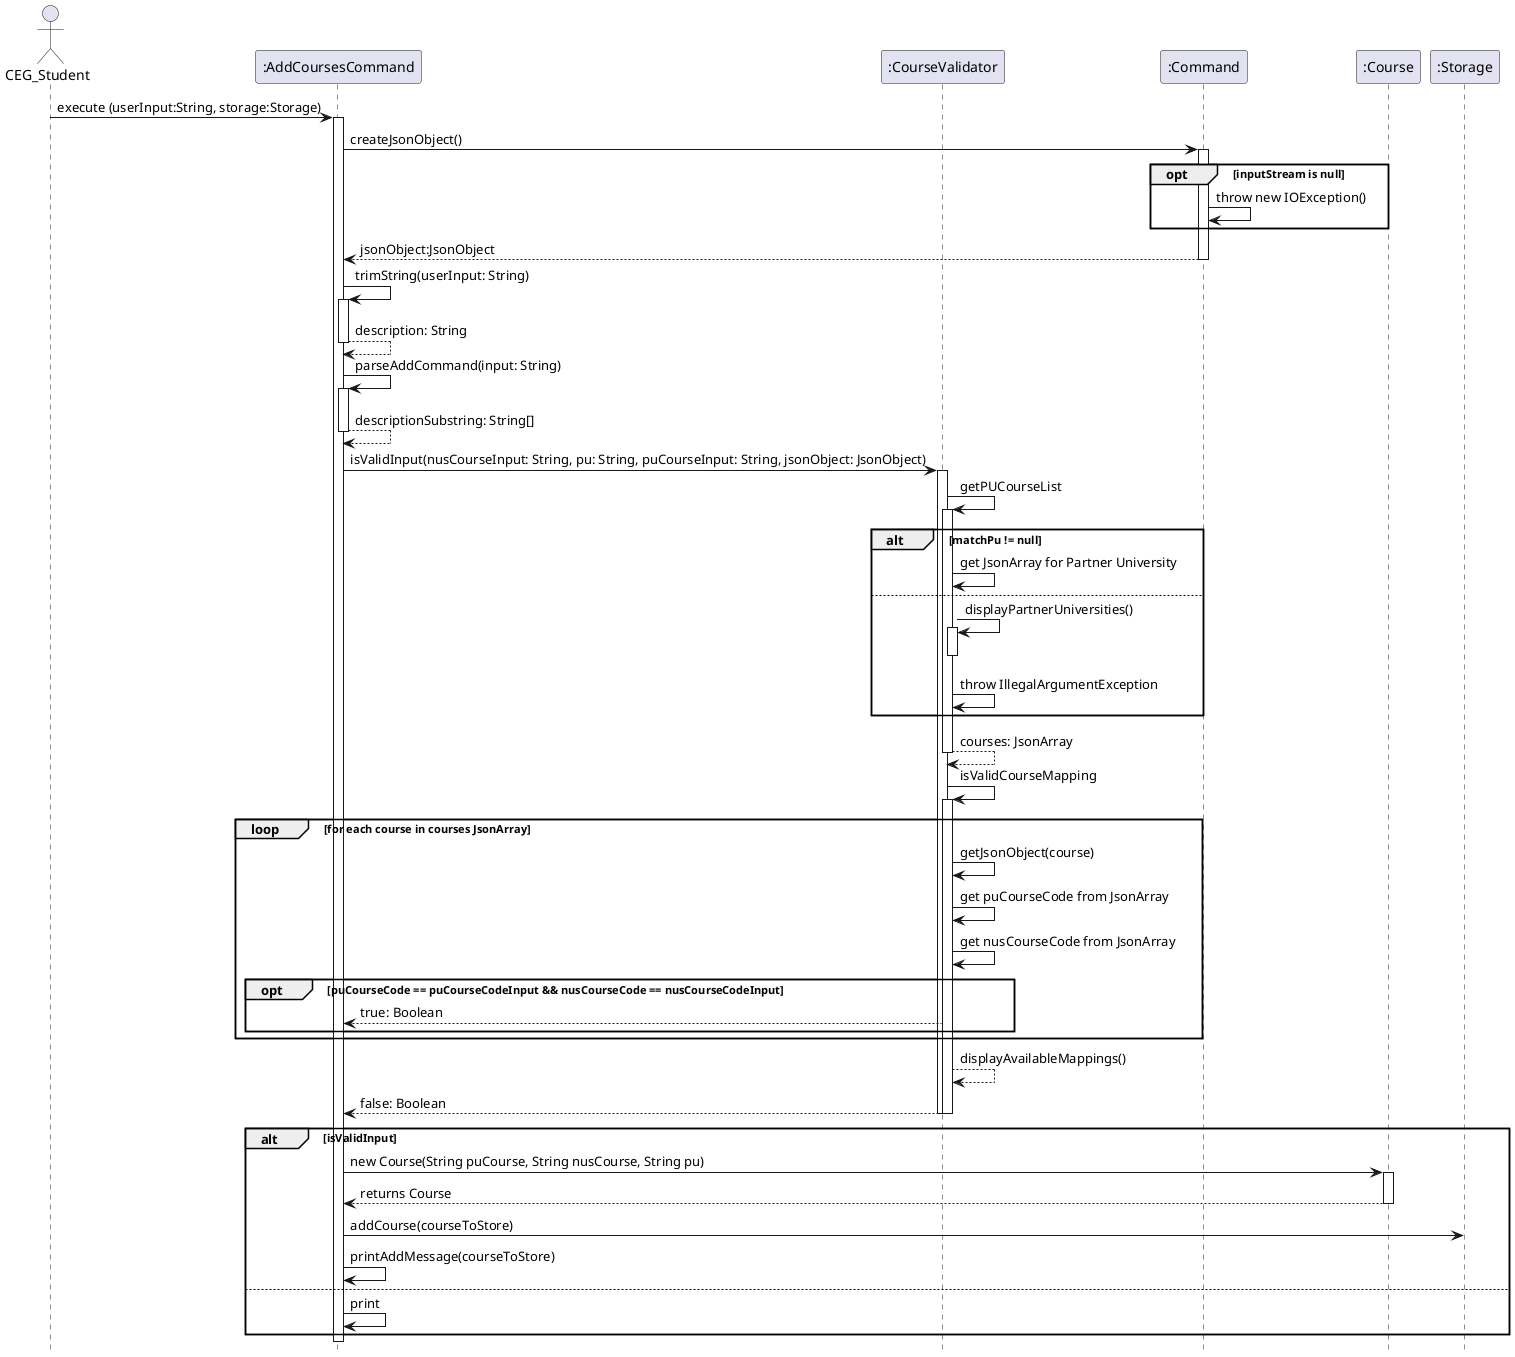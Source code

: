 @startuml
hide footbox

actor CEG_Student
participant ":AddCoursesCommand" as AddCoursesCommand
participant ":CourseValidator" as CourseValidator
participant ":Command" as Command
participant ":Course" as Course
participant ":Storage" as Storage


CEG_Student -> AddCoursesCommand: execute (userInput:String, storage:Storage)
activate AddCoursesCommand

AddCoursesCommand -> Command: createJsonObject()
activate Command

opt inputStream is null
    Command -> Command: throw new IOException()
end

Command --> AddCoursesCommand: jsonObject:JsonObject
deactivate Command

AddCoursesCommand -> AddCoursesCommand:trimString(userInput: String)
activate AddCoursesCommand
return description: String

AddCoursesCommand -> AddCoursesCommand:parseAddCommand(input: String)
activate AddCoursesCommand
return descriptionSubstring: String[]

AddCoursesCommand -> CourseValidator:isValidInput(nusCourseInput: String, pu: String, puCourseInput: String, jsonObject: JsonObject)
activate CourseValidator

CourseValidator -> CourseValidator:getPUCourseList
activate CourseValidator

alt matchPu != null
CourseValidator -> CourseValidator: get JsonArray for Partner University
else
CourseValidator -> CourseValidator:displayPartnerUniversities()
activate CourseValidator
deactivate
CourseValidator -> CourseValidator: throw IllegalArgumentException
end
return courses: JsonArray


CourseValidator -> CourseValidator: isValidCourseMapping
activate CourseValidator


loop for each course in courses JsonArray
CourseValidator -> CourseValidator:getJsonObject(course)
CourseValidator -> CourseValidator:get puCourseCode from JsonArray
CourseValidator -> CourseValidator:get nusCourseCode from JsonArray

opt puCourseCode == puCourseCodeInput && nusCourseCode == nusCourseCodeInput
    CourseValidator --> AddCoursesCommand: true: Boolean
end
end
  CourseValidator --> CourseValidator: displayAvailableMappings()
  CourseValidator --> AddCoursesCommand: false: Boolean
  deactivate
deactivate

alt isValidInput
AddCoursesCommand -> Course: new Course(String puCourse, String nusCourse, String pu)
activate Course
Course --> AddCoursesCommand : returns Course
deactivate
AddCoursesCommand -> Storage :addCourse(courseToStore)
AddCoursesCommand -> AddCoursesCommand: printAddMessage(courseToStore)
else
AddCoursesCommand -> AddCoursesCommand: print
end
deactivate

@enduml

